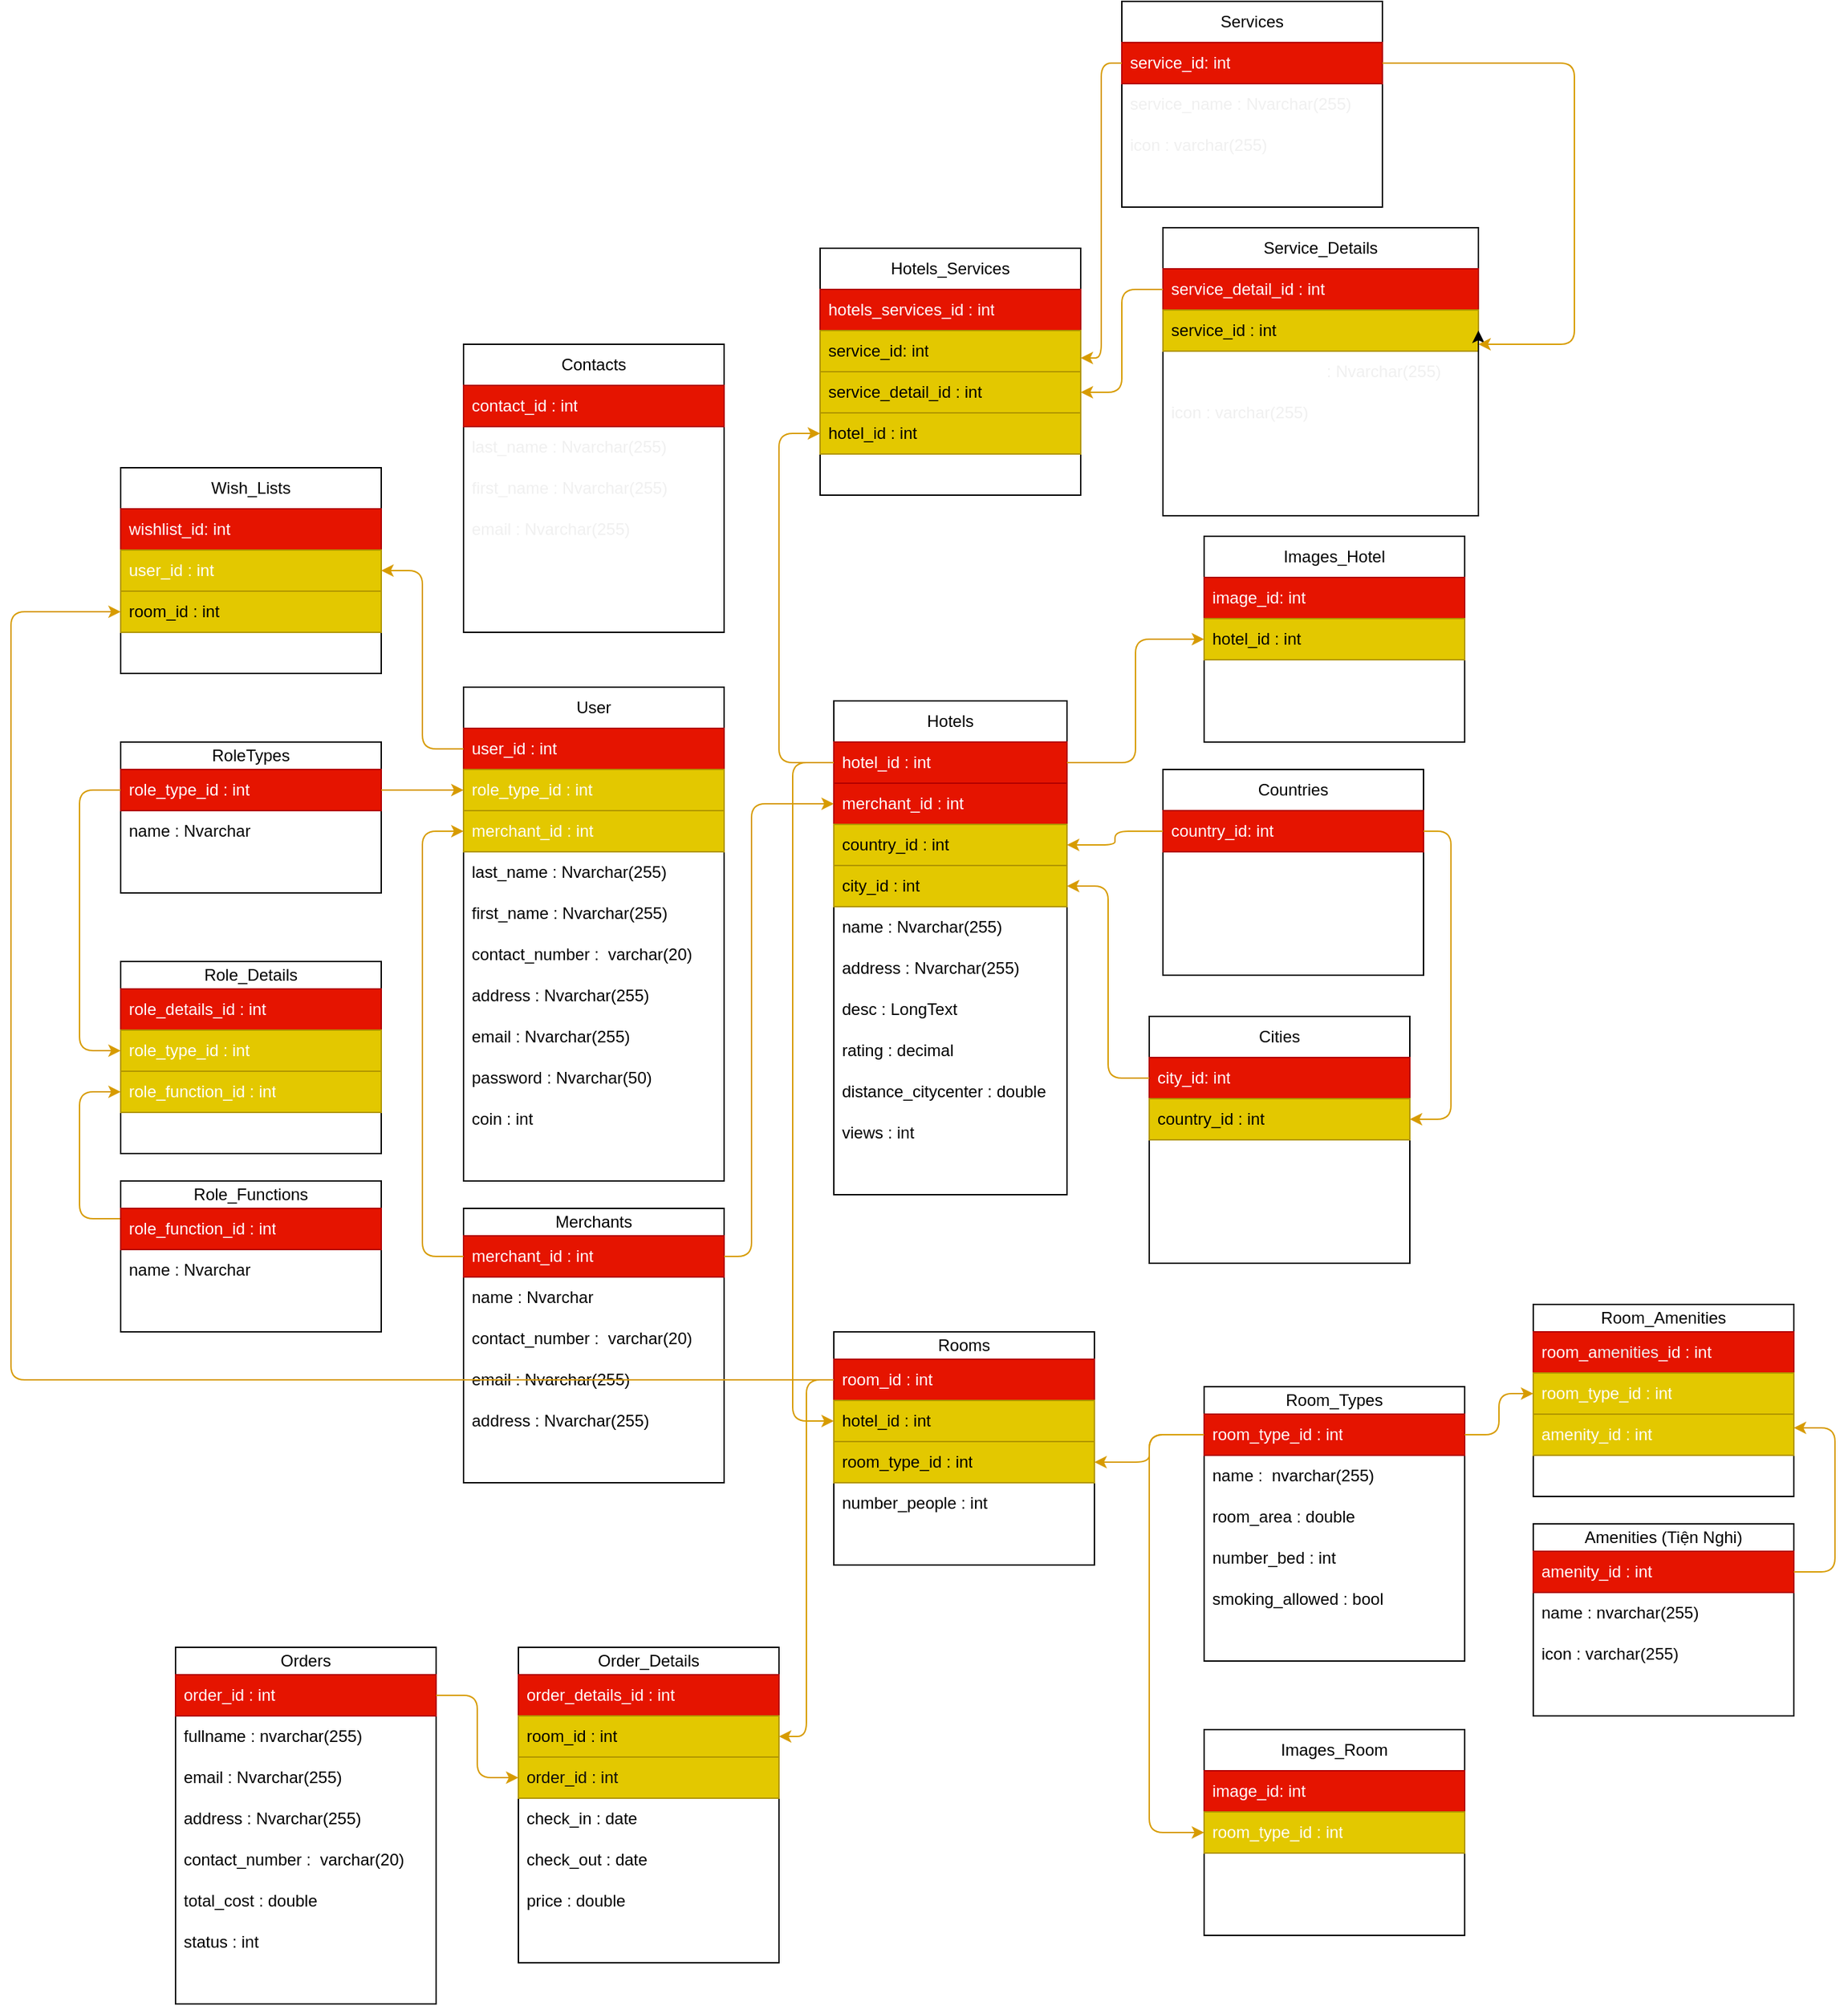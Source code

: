 <mxfile>
    <diagram id="NntWliQuocwH8Xw4L_8K" name="Page-1">
        <mxGraphModel dx="845" dy="875" grid="1" gridSize="10" guides="1" tooltips="1" connect="1" arrows="1" fold="1" page="0" pageScale="1" pageWidth="850" pageHeight="1100" math="0" shadow="0">
            <root>
                <mxCell id="0"/>
                <mxCell id="1" parent="0"/>
                <mxCell id="2" value="User" style="swimlane;fontStyle=0;childLayout=stackLayout;horizontal=1;startSize=30;horizontalStack=0;resizeParent=1;resizeParentMax=0;resizeLast=0;collapsible=1;marginBottom=0;whiteSpace=wrap;html=1;" parent="1" vertex="1">
                    <mxGeometry x="340" y="110" width="190" height="360" as="geometry"/>
                </mxCell>
                <mxCell id="3" value="user_id : int" style="text;strokeColor=#B20000;fillColor=#e51400;align=left;verticalAlign=middle;spacingLeft=4;spacingRight=4;overflow=hidden;points=[[0,0.5],[1,0.5]];portConstraint=eastwest;rotatable=0;whiteSpace=wrap;html=1;fontColor=#ffffff;" parent="2" vertex="1">
                    <mxGeometry y="30" width="190" height="30" as="geometry"/>
                </mxCell>
                <mxCell id="136" value="&lt;span style=&quot;color: rgb(255, 255, 255);&quot;&gt;role_type_id : int&lt;/span&gt;" style="text;strokeColor=#B09500;fillColor=#e3c800;align=left;verticalAlign=middle;spacingLeft=4;spacingRight=4;overflow=hidden;points=[[0,0.5],[1,0.5]];portConstraint=eastwest;rotatable=0;whiteSpace=wrap;html=1;fontColor=#000000;" parent="2" vertex="1">
                    <mxGeometry y="60" width="190" height="30" as="geometry"/>
                </mxCell>
                <mxCell id="230" value="&lt;span style=&quot;color: rgb(255, 255, 255);&quot;&gt;merchant_id : int&lt;/span&gt;" style="text;strokeColor=#B09500;fillColor=#e3c800;align=left;verticalAlign=middle;spacingLeft=4;spacingRight=4;overflow=hidden;points=[[0,0.5],[1,0.5]];portConstraint=eastwest;rotatable=0;whiteSpace=wrap;html=1;fontColor=#000000;" parent="2" vertex="1">
                    <mxGeometry y="90" width="190" height="30" as="geometry"/>
                </mxCell>
                <mxCell id="4" value="last_name : Nvarchar(255)" style="text;strokeColor=none;fillColor=none;align=left;verticalAlign=middle;spacingLeft=4;spacingRight=4;overflow=hidden;points=[[0,0.5],[1,0.5]];portConstraint=eastwest;rotatable=0;whiteSpace=wrap;html=1;" parent="2" vertex="1">
                    <mxGeometry y="120" width="190" height="30" as="geometry"/>
                </mxCell>
                <mxCell id="5" value="first_name : Nvarchar(255)" style="text;strokeColor=none;fillColor=none;align=left;verticalAlign=middle;spacingLeft=4;spacingRight=4;overflow=hidden;points=[[0,0.5],[1,0.5]];portConstraint=eastwest;rotatable=0;whiteSpace=wrap;html=1;" parent="2" vertex="1">
                    <mxGeometry y="150" width="190" height="30" as="geometry"/>
                </mxCell>
                <mxCell id="11" value="contact_number :&amp;nbsp; varchar(20)" style="text;strokeColor=none;fillColor=none;align=left;verticalAlign=middle;spacingLeft=4;spacingRight=4;overflow=hidden;points=[[0,0.5],[1,0.5]];portConstraint=eastwest;rotatable=0;whiteSpace=wrap;html=1;" parent="2" vertex="1">
                    <mxGeometry y="180" width="190" height="30" as="geometry"/>
                </mxCell>
                <mxCell id="12" value="address : Nvarchar(255)" style="text;strokeColor=none;fillColor=none;align=left;verticalAlign=middle;spacingLeft=4;spacingRight=4;overflow=hidden;points=[[0,0.5],[1,0.5]];portConstraint=eastwest;rotatable=0;whiteSpace=wrap;html=1;" parent="2" vertex="1">
                    <mxGeometry y="210" width="190" height="30" as="geometry"/>
                </mxCell>
                <mxCell id="7" value="email : Nvarchar(255)" style="text;strokeColor=none;fillColor=none;align=left;verticalAlign=middle;spacingLeft=4;spacingRight=4;overflow=hidden;points=[[0,0.5],[1,0.5]];portConstraint=eastwest;rotatable=0;whiteSpace=wrap;html=1;" parent="2" vertex="1">
                    <mxGeometry y="240" width="190" height="30" as="geometry"/>
                </mxCell>
                <mxCell id="8" value="password : Nvarchar(50)" style="text;strokeColor=none;fillColor=none;align=left;verticalAlign=middle;spacingLeft=4;spacingRight=4;overflow=hidden;points=[[0,0.5],[1,0.5]];portConstraint=eastwest;rotatable=0;whiteSpace=wrap;html=1;" parent="2" vertex="1">
                    <mxGeometry y="270" width="190" height="30" as="geometry"/>
                </mxCell>
                <mxCell id="10" value="coin : int&amp;nbsp;" style="text;strokeColor=none;fillColor=none;align=left;verticalAlign=middle;spacingLeft=4;spacingRight=4;overflow=hidden;points=[[0,0.5],[1,0.5]];portConstraint=eastwest;rotatable=0;whiteSpace=wrap;html=1;" parent="2" vertex="1">
                    <mxGeometry y="300" width="190" height="30" as="geometry"/>
                </mxCell>
                <mxCell id="25" value="&lt;span style=&quot;color: rgb(255, 255, 255);&quot;&gt;created : timestamp&lt;/span&gt;" style="text;strokeColor=none;fillColor=none;align=left;verticalAlign=middle;spacingLeft=4;spacingRight=4;overflow=hidden;points=[[0,0.5],[1,0.5]];portConstraint=eastwest;rotatable=0;whiteSpace=wrap;html=1;" parent="2" vertex="1">
                    <mxGeometry y="330" width="190" height="30" as="geometry"/>
                </mxCell>
                <mxCell id="13" value="Hotels" style="swimlane;fontStyle=0;childLayout=stackLayout;horizontal=1;startSize=30;horizontalStack=0;resizeParent=1;resizeParentMax=0;resizeLast=0;collapsible=1;marginBottom=0;whiteSpace=wrap;html=1;" parent="1" vertex="1">
                    <mxGeometry x="610" y="120" width="170" height="360" as="geometry"/>
                </mxCell>
                <mxCell id="14" value="hotel_id : int" style="text;strokeColor=#B20000;fillColor=#e51400;align=left;verticalAlign=middle;spacingLeft=4;spacingRight=4;overflow=hidden;points=[[0,0.5],[1,0.5]];portConstraint=eastwest;rotatable=0;whiteSpace=wrap;html=1;fontColor=#ffffff;" parent="13" vertex="1">
                    <mxGeometry y="30" width="170" height="30" as="geometry"/>
                </mxCell>
                <mxCell id="228" value="merchant_id : int" style="text;strokeColor=#B20000;fillColor=#e51400;align=left;verticalAlign=middle;spacingLeft=4;spacingRight=4;overflow=hidden;points=[[0,0.5],[1,0.5]];portConstraint=eastwest;rotatable=0;whiteSpace=wrap;html=1;fontColor=#ffffff;" parent="13" vertex="1">
                    <mxGeometry y="60" width="170" height="30" as="geometry"/>
                </mxCell>
                <mxCell id="28" value="country_id : int&amp;nbsp;" style="text;strokeColor=#B09500;fillColor=#e3c800;align=left;verticalAlign=middle;spacingLeft=4;spacingRight=4;overflow=hidden;points=[[0,0.5],[1,0.5]];portConstraint=eastwest;rotatable=0;whiteSpace=wrap;html=1;fontColor=#000000;" parent="13" vertex="1">
                    <mxGeometry y="90" width="170" height="30" as="geometry"/>
                </mxCell>
                <mxCell id="29" value="city_id : int" style="text;strokeColor=#B09500;fillColor=#e3c800;align=left;verticalAlign=middle;spacingLeft=4;spacingRight=4;overflow=hidden;points=[[0,0.5],[1,0.5]];portConstraint=eastwest;rotatable=0;whiteSpace=wrap;html=1;fontColor=#000000;" parent="13" vertex="1">
                    <mxGeometry y="120" width="170" height="30" as="geometry"/>
                </mxCell>
                <mxCell id="15" value="name : Nvarchar(255)" style="text;strokeColor=none;fillColor=none;align=left;verticalAlign=middle;spacingLeft=4;spacingRight=4;overflow=hidden;points=[[0,0.5],[1,0.5]];portConstraint=eastwest;rotatable=0;whiteSpace=wrap;html=1;" parent="13" vertex="1">
                    <mxGeometry y="150" width="170" height="30" as="geometry"/>
                </mxCell>
                <mxCell id="23" value="address : Nvarchar(255)" style="text;strokeColor=none;fillColor=none;align=left;verticalAlign=middle;spacingLeft=4;spacingRight=4;overflow=hidden;points=[[0,0.5],[1,0.5]];portConstraint=eastwest;rotatable=0;whiteSpace=wrap;html=1;" parent="13" vertex="1">
                    <mxGeometry y="180" width="170" height="30" as="geometry"/>
                </mxCell>
                <mxCell id="24" value="desc : LongText" style="text;strokeColor=none;fillColor=none;align=left;verticalAlign=middle;spacingLeft=4;spacingRight=4;overflow=hidden;points=[[0,0.5],[1,0.5]];portConstraint=eastwest;rotatable=0;whiteSpace=wrap;html=1;" parent="13" vertex="1">
                    <mxGeometry y="210" width="170" height="30" as="geometry"/>
                </mxCell>
                <mxCell id="32" value="rating :&amp;nbsp;decimal&amp;nbsp;" style="text;strokeColor=none;fillColor=none;align=left;verticalAlign=middle;spacingLeft=4;spacingRight=4;overflow=hidden;points=[[0,0.5],[1,0.5]];portConstraint=eastwest;rotatable=0;whiteSpace=wrap;html=1;" parent="13" vertex="1">
                    <mxGeometry y="240" width="170" height="30" as="geometry"/>
                </mxCell>
                <mxCell id="175" value="distance_citycenter : double" style="text;strokeColor=none;fillColor=none;align=left;verticalAlign=middle;spacingLeft=4;spacingRight=4;overflow=hidden;points=[[0,0.5],[1,0.5]];portConstraint=eastwest;rotatable=0;whiteSpace=wrap;html=1;" parent="13" vertex="1">
                    <mxGeometry y="270" width="170" height="30" as="geometry"/>
                </mxCell>
                <mxCell id="93" value="views : int" style="text;strokeColor=none;fillColor=none;align=left;verticalAlign=middle;spacingLeft=4;spacingRight=4;overflow=hidden;points=[[0,0.5],[1,0.5]];portConstraint=eastwest;rotatable=0;whiteSpace=wrap;html=1;" parent="13" vertex="1">
                    <mxGeometry y="300" width="170" height="30" as="geometry"/>
                </mxCell>
                <mxCell id="31" value="&lt;span style=&quot;color: rgb(255, 255, 255);&quot;&gt;created : timestamp&lt;/span&gt;" style="text;strokeColor=none;fillColor=none;align=left;verticalAlign=middle;spacingLeft=4;spacingRight=4;overflow=hidden;points=[[0,0.5],[1,0.5]];portConstraint=eastwest;rotatable=0;whiteSpace=wrap;html=1;" parent="13" vertex="1">
                    <mxGeometry y="330" width="170" height="30" as="geometry"/>
                </mxCell>
                <mxCell id="33" value="Wish_Lists" style="swimlane;fontStyle=0;childLayout=stackLayout;horizontal=1;startSize=30;horizontalStack=0;resizeParent=1;resizeParentMax=0;resizeLast=0;collapsible=1;marginBottom=0;whiteSpace=wrap;html=1;" parent="1" vertex="1">
                    <mxGeometry x="90" y="-50" width="190" height="150" as="geometry"/>
                </mxCell>
                <mxCell id="34" value="wishlist_id: int" style="text;strokeColor=#B20000;fillColor=#e51400;align=left;verticalAlign=middle;spacingLeft=4;spacingRight=4;overflow=hidden;points=[[0,0.5],[1,0.5]];portConstraint=eastwest;rotatable=0;whiteSpace=wrap;html=1;fontColor=#ffffff;" parent="33" vertex="1">
                    <mxGeometry y="30" width="190" height="30" as="geometry"/>
                </mxCell>
                <mxCell id="44" value="&lt;span style=&quot;color: rgb(255, 255, 255);&quot;&gt;user_id : int&lt;/span&gt;" style="text;strokeColor=#B09500;fillColor=#e3c800;align=left;verticalAlign=middle;spacingLeft=4;spacingRight=4;overflow=hidden;points=[[0,0.5],[1,0.5]];portConstraint=eastwest;rotatable=0;whiteSpace=wrap;html=1;fontColor=#000000;" parent="33" vertex="1">
                    <mxGeometry y="60" width="190" height="30" as="geometry"/>
                </mxCell>
                <mxCell id="45" value="room_id : int" style="text;strokeColor=#B09500;fillColor=#e3c800;align=left;verticalAlign=middle;spacingLeft=4;spacingRight=4;overflow=hidden;points=[[0,0.5],[1,0.5]];portConstraint=eastwest;rotatable=0;whiteSpace=wrap;html=1;fontColor=#000000;" parent="33" vertex="1">
                    <mxGeometry y="90" width="190" height="30" as="geometry"/>
                </mxCell>
                <mxCell id="92" value="created : timestamp" style="text;strokeColor=none;fillColor=none;align=left;verticalAlign=middle;spacingLeft=4;spacingRight=4;overflow=hidden;points=[[0,0.5],[1,0.5]];portConstraint=eastwest;rotatable=0;whiteSpace=wrap;html=1;fontColor=#ffffff;" parent="33" vertex="1">
                    <mxGeometry y="120" width="190" height="30" as="geometry"/>
                </mxCell>
                <mxCell id="61" value="Countries" style="swimlane;fontStyle=0;childLayout=stackLayout;horizontal=1;startSize=30;horizontalStack=0;resizeParent=1;resizeParentMax=0;resizeLast=0;collapsible=1;marginBottom=0;whiteSpace=wrap;html=1;" parent="1" vertex="1">
                    <mxGeometry x="850" y="170" width="190" height="150" as="geometry"/>
                </mxCell>
                <mxCell id="62" value="country_id: int" style="text;strokeColor=#B20000;fillColor=#e51400;align=left;verticalAlign=middle;spacingLeft=4;spacingRight=4;overflow=hidden;points=[[0,0.5],[1,0.5]];portConstraint=eastwest;rotatable=0;whiteSpace=wrap;html=1;fontColor=#ffffff;" parent="61" vertex="1">
                    <mxGeometry y="30" width="190" height="30" as="geometry"/>
                </mxCell>
                <mxCell id="63" value="name : nvarchar(255)" style="text;strokeColor=none;fillColor=none;align=left;verticalAlign=middle;spacingLeft=4;spacingRight=4;overflow=hidden;points=[[0,0.5],[1,0.5]];portConstraint=eastwest;rotatable=0;whiteSpace=wrap;html=1;fontColor=#ffffff;" parent="61" vertex="1">
                    <mxGeometry y="60" width="190" height="30" as="geometry"/>
                </mxCell>
                <mxCell id="76" value="image_name : varchar(255)" style="text;strokeColor=none;fillColor=none;align=left;verticalAlign=middle;spacingLeft=4;spacingRight=4;overflow=hidden;points=[[0,0.5],[1,0.5]];portConstraint=eastwest;rotatable=0;whiteSpace=wrap;html=1;fontColor=#ffffff;" parent="61" vertex="1">
                    <mxGeometry y="90" width="190" height="30" as="geometry"/>
                </mxCell>
                <mxCell id="89" value="created : timestamp" style="text;strokeColor=none;fillColor=none;align=left;verticalAlign=middle;spacingLeft=4;spacingRight=4;overflow=hidden;points=[[0,0.5],[1,0.5]];portConstraint=eastwest;rotatable=0;whiteSpace=wrap;html=1;fontColor=#ffffff;" parent="61" vertex="1">
                    <mxGeometry y="120" width="190" height="30" as="geometry"/>
                </mxCell>
                <mxCell id="65" value="Cities" style="swimlane;fontStyle=0;childLayout=stackLayout;horizontal=1;startSize=30;horizontalStack=0;resizeParent=1;resizeParentMax=0;resizeLast=0;collapsible=1;marginBottom=0;whiteSpace=wrap;html=1;" parent="1" vertex="1">
                    <mxGeometry x="840" y="350" width="190" height="180" as="geometry"/>
                </mxCell>
                <mxCell id="66" value="city_id: int" style="text;strokeColor=#B20000;fillColor=#e51400;align=left;verticalAlign=middle;spacingLeft=4;spacingRight=4;overflow=hidden;points=[[0,0.5],[1,0.5]];portConstraint=eastwest;rotatable=0;whiteSpace=wrap;html=1;fontColor=#ffffff;" parent="65" vertex="1">
                    <mxGeometry y="30" width="190" height="30" as="geometry"/>
                </mxCell>
                <mxCell id="68" value="country_id : int" style="text;strokeColor=#B09500;fillColor=#e3c800;align=left;verticalAlign=middle;spacingLeft=4;spacingRight=4;overflow=hidden;points=[[0,0.5],[1,0.5]];portConstraint=eastwest;rotatable=0;whiteSpace=wrap;html=1;fontColor=#000000;" parent="65" vertex="1">
                    <mxGeometry y="60" width="190" height="30" as="geometry"/>
                </mxCell>
                <mxCell id="67" value="name : nvarchar(255)" style="text;strokeColor=none;fillColor=none;align=left;verticalAlign=middle;spacingLeft=4;spacingRight=4;overflow=hidden;points=[[0,0.5],[1,0.5]];portConstraint=eastwest;rotatable=0;whiteSpace=wrap;html=1;fontColor=#ffffff;" parent="65" vertex="1">
                    <mxGeometry y="90" width="190" height="30" as="geometry"/>
                </mxCell>
                <mxCell id="77" value="image_name : varchar(255)" style="text;strokeColor=none;fillColor=none;align=left;verticalAlign=middle;spacingLeft=4;spacingRight=4;overflow=hidden;points=[[0,0.5],[1,0.5]];portConstraint=eastwest;rotatable=0;whiteSpace=wrap;html=1;fontColor=#ffffff;" parent="65" vertex="1">
                    <mxGeometry y="120" width="190" height="30" as="geometry"/>
                </mxCell>
                <mxCell id="90" value="created : timestamp" style="text;strokeColor=none;fillColor=none;align=left;verticalAlign=middle;spacingLeft=4;spacingRight=4;overflow=hidden;points=[[0,0.5],[1,0.5]];portConstraint=eastwest;rotatable=0;whiteSpace=wrap;html=1;fontColor=#ffffff;" parent="65" vertex="1">
                    <mxGeometry y="150" width="190" height="30" as="geometry"/>
                </mxCell>
                <mxCell id="73" value="Images_Hotel" style="swimlane;fontStyle=0;childLayout=stackLayout;horizontal=1;startSize=30;horizontalStack=0;resizeParent=1;resizeParentMax=0;resizeLast=0;collapsible=1;marginBottom=0;whiteSpace=wrap;html=1;" parent="1" vertex="1">
                    <mxGeometry x="880" width="190" height="150" as="geometry"/>
                </mxCell>
                <mxCell id="74" value="image_id: int" style="text;strokeColor=#B20000;fillColor=#e51400;align=left;verticalAlign=middle;spacingLeft=4;spacingRight=4;overflow=hidden;points=[[0,0.5],[1,0.5]];portConstraint=eastwest;rotatable=0;whiteSpace=wrap;html=1;fontColor=#ffffff;" parent="73" vertex="1">
                    <mxGeometry y="30" width="190" height="30" as="geometry"/>
                </mxCell>
                <mxCell id="75" value="hotel_id : int" style="text;strokeColor=#B09500;fillColor=#e3c800;align=left;verticalAlign=middle;spacingLeft=4;spacingRight=4;overflow=hidden;points=[[0,0.5],[1,0.5]];portConstraint=eastwest;rotatable=0;whiteSpace=wrap;html=1;fontColor=#000000;" parent="73" vertex="1">
                    <mxGeometry y="60" width="190" height="30" as="geometry"/>
                </mxCell>
                <mxCell id="81" value="image_name : varchar(255)" style="text;strokeColor=none;fillColor=none;align=left;verticalAlign=middle;spacingLeft=4;spacingRight=4;overflow=hidden;points=[[0,0.5],[1,0.5]];portConstraint=eastwest;rotatable=0;whiteSpace=wrap;html=1;fontColor=#ffffff;" parent="73" vertex="1">
                    <mxGeometry y="90" width="190" height="30" as="geometry"/>
                </mxCell>
                <mxCell id="91" value="created : timestamp" style="text;strokeColor=none;fillColor=none;align=left;verticalAlign=middle;spacingLeft=4;spacingRight=4;overflow=hidden;points=[[0,0.5],[1,0.5]];portConstraint=eastwest;rotatable=0;whiteSpace=wrap;html=1;fontColor=#ffffff;" parent="73" vertex="1">
                    <mxGeometry y="120" width="190" height="30" as="geometry"/>
                </mxCell>
                <mxCell id="82" style="edgeStyle=elbowEdgeStyle;html=1;entryX=0;entryY=0.5;entryDx=0;entryDy=0;fillColor=#ffcd28;gradientColor=#ffa500;strokeColor=#d79b00;" parent="1" source="14" target="75" edge="1">
                    <mxGeometry relative="1" as="geometry"/>
                </mxCell>
                <mxCell id="83" style="edgeStyle=elbowEdgeStyle;html=1;exitX=0;exitY=0.5;exitDx=0;exitDy=0;entryX=1;entryY=0.5;entryDx=0;entryDy=0;fillColor=#ffcd28;gradientColor=#ffa500;strokeColor=#d79b00;" parent="1" source="62" target="28" edge="1">
                    <mxGeometry relative="1" as="geometry"/>
                </mxCell>
                <mxCell id="84" style="edgeStyle=elbowEdgeStyle;html=1;exitX=0;exitY=0.5;exitDx=0;exitDy=0;entryX=1;entryY=0.5;entryDx=0;entryDy=0;fillColor=#ffcd28;gradientColor=#ffa500;strokeColor=#d79b00;" parent="1" source="66" target="29" edge="1">
                    <mxGeometry relative="1" as="geometry"/>
                </mxCell>
                <mxCell id="86" style="edgeStyle=elbowEdgeStyle;html=1;exitX=1;exitY=0.5;exitDx=0;exitDy=0;entryX=1;entryY=0.5;entryDx=0;entryDy=0;fillColor=#ffcd28;gradientColor=#ffa500;strokeColor=#d79b00;" parent="1" source="62" target="68" edge="1">
                    <mxGeometry relative="1" as="geometry">
                        <Array as="points">
                            <mxPoint x="1060" y="330"/>
                        </Array>
                    </mxGeometry>
                </mxCell>
                <mxCell id="87" style="edgeStyle=elbowEdgeStyle;html=1;exitX=0;exitY=0.5;exitDx=0;exitDy=0;entryX=1;entryY=0.5;entryDx=0;entryDy=0;fillColor=#ffcd28;gradientColor=#ffa500;strokeColor=#d79b00;" parent="1" source="3" target="44" edge="1">
                    <mxGeometry relative="1" as="geometry">
                        <mxPoint x="300" y="200" as="targetPoint"/>
                    </mxGeometry>
                </mxCell>
                <mxCell id="94" value="Contacts" style="swimlane;fontStyle=0;childLayout=stackLayout;horizontal=1;startSize=30;horizontalStack=0;resizeParent=1;resizeParentMax=0;resizeLast=0;collapsible=1;marginBottom=0;whiteSpace=wrap;html=1;" parent="1" vertex="1">
                    <mxGeometry x="340" y="-140" width="190" height="210" as="geometry"/>
                </mxCell>
                <mxCell id="95" value="contact_id : int" style="text;strokeColor=#B20000;fillColor=#e51400;align=left;verticalAlign=middle;spacingLeft=4;spacingRight=4;overflow=hidden;points=[[0,0.5],[1,0.5]];portConstraint=eastwest;rotatable=0;whiteSpace=wrap;html=1;fontColor=#ffffff;" parent="94" vertex="1">
                    <mxGeometry y="30" width="190" height="30" as="geometry"/>
                </mxCell>
                <mxCell id="97" value="&lt;span style=&quot;color: rgb(240, 240, 240);&quot;&gt;last_name : Nvarchar(255)&lt;/span&gt;" style="text;strokeColor=none;fillColor=none;align=left;verticalAlign=middle;spacingLeft=4;spacingRight=4;overflow=hidden;points=[[0,0.5],[1,0.5]];portConstraint=eastwest;rotatable=0;whiteSpace=wrap;html=1;fontColor=#ffffff;" parent="94" vertex="1">
                    <mxGeometry y="60" width="190" height="30" as="geometry"/>
                </mxCell>
                <mxCell id="99" value="&lt;span style=&quot;color: rgb(240, 240, 240);&quot;&gt;first_name : Nvarchar(255)&lt;/span&gt;" style="text;strokeColor=none;fillColor=none;align=left;verticalAlign=middle;spacingLeft=4;spacingRight=4;overflow=hidden;points=[[0,0.5],[1,0.5]];portConstraint=eastwest;rotatable=0;whiteSpace=wrap;html=1;fontColor=#ffffff;" parent="94" vertex="1">
                    <mxGeometry y="90" width="190" height="30" as="geometry"/>
                </mxCell>
                <mxCell id="100" value="&lt;span style=&quot;color: rgb(240, 240, 240);&quot;&gt;email : Nvarchar(255)&lt;/span&gt;" style="text;strokeColor=none;fillColor=none;align=left;verticalAlign=middle;spacingLeft=4;spacingRight=4;overflow=hidden;points=[[0,0.5],[1,0.5]];portConstraint=eastwest;rotatable=0;whiteSpace=wrap;html=1;fontColor=#ffffff;" parent="94" vertex="1">
                    <mxGeometry y="120" width="190" height="30" as="geometry"/>
                </mxCell>
                <mxCell id="101" value="message : longtext" style="text;strokeColor=none;fillColor=none;align=left;verticalAlign=middle;spacingLeft=4;spacingRight=4;overflow=hidden;points=[[0,0.5],[1,0.5]];portConstraint=eastwest;rotatable=0;whiteSpace=wrap;html=1;fontColor=#ffffff;" parent="94" vertex="1">
                    <mxGeometry y="150" width="190" height="30" as="geometry"/>
                </mxCell>
                <mxCell id="98" value="created : timestamp" style="text;strokeColor=none;fillColor=none;align=left;verticalAlign=middle;spacingLeft=4;spacingRight=4;overflow=hidden;points=[[0,0.5],[1,0.5]];portConstraint=eastwest;rotatable=0;whiteSpace=wrap;html=1;fontColor=#ffffff;" parent="94" vertex="1">
                    <mxGeometry y="180" width="190" height="30" as="geometry"/>
                </mxCell>
                <mxCell id="102" value="Services" style="swimlane;fontStyle=0;childLayout=stackLayout;horizontal=1;startSize=30;horizontalStack=0;resizeParent=1;resizeParentMax=0;resizeLast=0;collapsible=1;marginBottom=0;whiteSpace=wrap;html=1;" parent="1" vertex="1">
                    <mxGeometry x="820" y="-390" width="190" height="150" as="geometry"/>
                </mxCell>
                <mxCell id="103" value="&lt;span style=&quot;color: rgba(0, 0, 0, 0); font-family: monospace; font-size: 0px;&quot;&gt;s%3CmxGraphModel%3E%3Croot%3E%3CmxCell%20id%3D%220%22%2F%3E%3CmxCell%20id%3D%221%22%20parent%3D%220%22%2F%3E%3CmxCell%20id%3D%222%22%20value%3D%22Services%22%20style%3D%22swimlane%3BfontStyle%3D0%3BchildLayout%3DstackLayout%3Bhorizontal%3D1%3BstartSize%3D30%3BhorizontalStack%3D0%3BresizeParent%3D1%3BresizeParentMax%3D0%3BresizeLast%3D0%3Bcollapsible%3D1%3BmarginBottom%3D0%3BwhiteSpace%3Dwrap%3Bhtml%3D1%3B%22%20vertex%3D%221%22%20parent%3D%221%22%3E%3CmxGeometry%20x%3D%22590%22%20y%3D%22-260%22%20width%3D%22190%22%20height%3D%22210%22%20as%3D%22geometry%22%2F%3E%3C%2FmxCell%3E%3CmxCell%20id%3D%223%22%20value%3D%22contact_id%20%3A%20int%22%20style%3D%22text%3BstrokeColor%3D%23B20000%3BfillColor%3D%23e51400%3Balign%3Dleft%3BverticalAlign%3Dmiddle%3BspacingLeft%3D4%3BspacingRight%3D4%3Boverflow%3Dhidden%3Bpoints%3D%5B%5B0%2C0.5%5D%2C%5B1%2C0.5%5D%5D%3BportConstraint%3Deastwest%3Brotatable%3D0%3BwhiteSpace%3Dwrap%3Bhtml%3D1%3BfontColor%3D%23ffffff%3B%22%20vertex%3D%221%22%20parent%3D%222%22%3E%3CmxGeometry%20y%3D%2230%22%20width%3D%22190%22%20height%3D%2230%22%20as%3D%22geometry%22%2F%3E%3C%2FmxCell%3E%3CmxCell%20id%3D%224%22%20value%3D%22%26lt%3Bspan%20style%3D%26quot%3Bcolor%3A%20rgb(240%2C%20240%2C%20240)%3B%26quot%3B%26gt%3Blast_name%20%3A%20Nvarchar(255)%26lt%3B%2Fspan%26gt%3B%22%20style%3D%22text%3BstrokeColor%3Dnone%3BfillColor%3Dnone%3Balign%3Dleft%3BverticalAlign%3Dmiddle%3BspacingLeft%3D4%3BspacingRight%3D4%3Boverflow%3Dhidden%3Bpoints%3D%5B%5B0%2C0.5%5D%2C%5B1%2C0.5%5D%5D%3BportConstraint%3Deastwest%3Brotatable%3D0%3BwhiteSpace%3Dwrap%3Bhtml%3D1%3BfontColor%3D%23ffffff%3B%22%20vertex%3D%221%22%20parent%3D%222%22%3E%3CmxGeometry%20y%3D%2260%22%20width%3D%22190%22%20height%3D%2230%22%20as%3D%22geometry%22%2F%3E%3C%2FmxCell%3E%3CmxCell%20id%3D%225%22%20value%3D%22%26lt%3Bspan%20style%3D%26quot%3Bcolor%3A%20rgb(240%2C%20240%2C%20240)%3B%26quot%3B%26gt%3Bfirst_name%20%3A%20Nvarchar(255)%26lt%3B%2Fspan%26gt%3B%22%20style%3D%22text%3BstrokeColor%3Dnone%3BfillColor%3Dnone%3Balign%3Dleft%3BverticalAlign%3Dmiddle%3BspacingLeft%3D4%3BspacingRight%3D4%3Boverflow%3Dhidden%3Bpoints%3D%5B%5B0%2C0.5%5D%2C%5B1%2C0.5%5D%5D%3BportConstraint%3Deastwest%3Brotatable%3D0%3BwhiteSpace%3Dwrap%3Bhtml%3D1%3BfontColor%3D%23ffffff%3B%22%20vertex%3D%221%22%20parent%3D%222%22%3E%3CmxGeometry%20y%3D%2290%22%20width%3D%22190%22%20height%3D%2230%22%20as%3D%22geometry%22%2F%3E%3C%2FmxCell%3E%3CmxCell%20id%3D%226%22%20value%3D%22%26lt%3Bspan%20style%3D%26quot%3Bcolor%3A%20rgb(240%2C%20240%2C%20240)%3B%26quot%3B%26gt%3Bemail%20%3A%20Nvarchar(255)%26lt%3B%2Fspan%26gt%3B%22%20style%3D%22text%3BstrokeColor%3Dnone%3BfillColor%3Dnone%3Balign%3Dleft%3BverticalAlign%3Dmiddle%3BspacingLeft%3D4%3BspacingRight%3D4%3Boverflow%3Dhidden%3Bpoints%3D%5B%5B0%2C0.5%5D%2C%5B1%2C0.5%5D%5D%3BportConstraint%3Deastwest%3Brotatable%3D0%3BwhiteSpace%3Dwrap%3Bhtml%3D1%3BfontColor%3D%23ffffff%3B%22%20vertex%3D%221%22%20parent%3D%222%22%3E%3CmxGeometry%20y%3D%22120%22%20width%3D%22190%22%20height%3D%2230%22%20as%3D%22geometry%22%2F%3E%3C%2FmxCell%3E%3CmxCell%20id%3D%227%22%20value%3D%22message%20%3A%20longtext%22%20style%3D%22text%3BstrokeColor%3Dnone%3BfillColor%3Dnone%3Balign%3Dleft%3BverticalAlign%3Dmiddle%3BspacingLeft%3D4%3BspacingRight%3D4%3Boverflow%3Dhidden%3Bpoints%3D%5B%5B0%2C0.5%5D%2C%5B1%2C0.5%5D%5D%3BportConstraint%3Deastwest%3Brotatable%3D0%3BwhiteSpace%3Dwrap%3Bhtml%3D1%3BfontColor%3D%23ffffff%3B%22%20vertex%3D%221%22%20parent%3D%222%22%3E%3CmxGeometry%20y%3D%22150%22%20width%3D%22190%22%20height%3D%2230%22%20as%3D%22geometry%22%2F%3E%3C%2FmxCell%3E%3CmxCell%20id%3D%228%22%20value%3D%22created%20%3A%20timestamp%22%20style%3D%22text%3BstrokeColor%3Dnone%3BfillColor%3Dnone%3Balign%3Dleft%3BverticalAlign%3Dmiddle%3BspacingLeft%3D4%3BspacingRight%3D4%3Boverflow%3Dhidden%3Bpoints%3D%5B%5B0%2C0.5%5D%2C%5B1%2C0.5%5D%5D%3BportConstraint%3Deastwest%3Brotatable%3D0%3BwhiteSpace%3Dwrap%3Bhtml%3D1%3BfontColor%3D%23ffffff%3B%22%20vertex%3D%221%22%20parent%3D%222%22%3E%3CmxGeometry%20y%3D%22180%22%20width%3D%22190%22%20height%3D%2230%22%20as%3D%22geometry%22%2F%3E%3C%2FmxCell%3E%3C%2Froot%3E%3C%2FmxGraphModel%3ES&lt;/span&gt;service_id: int" style="text;strokeColor=#B20000;fillColor=#e51400;align=left;verticalAlign=middle;spacingLeft=4;spacingRight=4;overflow=hidden;points=[[0,0.5],[1,0.5]];portConstraint=eastwest;rotatable=0;whiteSpace=wrap;html=1;fontColor=#ffffff;" parent="102" vertex="1">
                    <mxGeometry y="30" width="190" height="30" as="geometry"/>
                </mxCell>
                <mxCell id="104" value="&lt;span style=&quot;color: rgb(240, 240, 240);&quot;&gt;service_name : Nvarchar(255)&lt;/span&gt;" style="text;strokeColor=none;fillColor=none;align=left;verticalAlign=middle;spacingLeft=4;spacingRight=4;overflow=hidden;points=[[0,0.5],[1,0.5]];portConstraint=eastwest;rotatable=0;whiteSpace=wrap;html=1;fontColor=#ffffff;" parent="102" vertex="1">
                    <mxGeometry y="60" width="190" height="30" as="geometry"/>
                </mxCell>
                <mxCell id="215" value="&lt;span style=&quot;color: rgb(240, 240, 240);&quot;&gt;icon : varchar(255)&lt;/span&gt;" style="text;strokeColor=none;fillColor=none;align=left;verticalAlign=middle;spacingLeft=4;spacingRight=4;overflow=hidden;points=[[0,0.5],[1,0.5]];portConstraint=eastwest;rotatable=0;whiteSpace=wrap;html=1;fontColor=#ffffff;" parent="102" vertex="1">
                    <mxGeometry y="90" width="190" height="30" as="geometry"/>
                </mxCell>
                <mxCell id="118" value="created : timestamp" style="text;strokeColor=none;fillColor=none;align=left;verticalAlign=middle;spacingLeft=4;spacingRight=4;overflow=hidden;points=[[0,0.5],[1,0.5]];portConstraint=eastwest;rotatable=0;whiteSpace=wrap;html=1;fontColor=#ffffff;" parent="102" vertex="1">
                    <mxGeometry y="120" width="190" height="30" as="geometry"/>
                </mxCell>
                <mxCell id="109" value="Service_Details" style="swimlane;fontStyle=0;childLayout=stackLayout;horizontal=1;startSize=30;horizontalStack=0;resizeParent=1;resizeParentMax=0;resizeLast=0;collapsible=1;marginBottom=0;whiteSpace=wrap;html=1;" parent="1" vertex="1">
                    <mxGeometry x="850" y="-225" width="230" height="210" as="geometry"/>
                </mxCell>
                <mxCell id="110" value="service_detail_id : int" style="text;strokeColor=#B20000;fillColor=#e51400;align=left;verticalAlign=middle;spacingLeft=4;spacingRight=4;overflow=hidden;points=[[0,0.5],[1,0.5]];portConstraint=eastwest;rotatable=0;whiteSpace=wrap;html=1;fontColor=#ffffff;" parent="109" vertex="1">
                    <mxGeometry y="30" width="230" height="30" as="geometry"/>
                </mxCell>
                <mxCell id="116" value="service_id : int" style="text;strokeColor=#B09500;fillColor=#e3c800;align=left;verticalAlign=middle;spacingLeft=4;spacingRight=4;overflow=hidden;points=[[0,0.5],[1,0.5]];portConstraint=eastwest;rotatable=0;whiteSpace=wrap;html=1;fontColor=#000000;" parent="109" vertex="1">
                    <mxGeometry y="60" width="230" height="30" as="geometry"/>
                </mxCell>
                <mxCell id="111" value="service_detail_name&lt;span style=&quot;color: rgb(240, 240, 240);&quot;&gt;&amp;nbsp;: Nvarchar(255)&lt;/span&gt;" style="text;strokeColor=none;fillColor=none;align=left;verticalAlign=middle;spacingLeft=4;spacingRight=4;overflow=hidden;points=[[0,0.5],[1,0.5]];portConstraint=eastwest;rotatable=0;whiteSpace=wrap;html=1;fontColor=#ffffff;" parent="109" vertex="1">
                    <mxGeometry y="90" width="230" height="30" as="geometry"/>
                </mxCell>
                <mxCell id="216" value="&lt;span style=&quot;color: rgb(240, 240, 240);&quot;&gt;icon : varchar(255)&lt;/span&gt;" style="text;strokeColor=none;fillColor=none;align=left;verticalAlign=middle;spacingLeft=4;spacingRight=4;overflow=hidden;points=[[0,0.5],[1,0.5]];portConstraint=eastwest;rotatable=0;whiteSpace=wrap;html=1;fontColor=#ffffff;" parent="109" vertex="1">
                    <mxGeometry y="120" width="230" height="30" as="geometry"/>
                </mxCell>
                <mxCell id="133" value="price : double" style="text;strokeColor=none;fillColor=none;align=left;verticalAlign=middle;spacingLeft=4;spacingRight=4;overflow=hidden;points=[[0,0.5],[1,0.5]];portConstraint=eastwest;rotatable=0;whiteSpace=wrap;html=1;fontColor=#ffffff;" parent="109" vertex="1">
                    <mxGeometry y="150" width="230" height="30" as="geometry"/>
                </mxCell>
                <mxCell id="119" value="created : timestamp" style="text;strokeColor=none;fillColor=none;align=left;verticalAlign=middle;spacingLeft=4;spacingRight=4;overflow=hidden;points=[[0,0.5],[1,0.5]];portConstraint=eastwest;rotatable=0;whiteSpace=wrap;html=1;fontColor=#ffffff;" parent="109" vertex="1">
                    <mxGeometry y="180" width="230" height="30" as="geometry"/>
                </mxCell>
                <mxCell id="134" style="edgeStyle=none;html=1;exitX=1;exitY=0.5;exitDx=0;exitDy=0;entryX=1;entryY=0.5;entryDx=0;entryDy=0;" parent="109" source="109" target="116" edge="1">
                    <mxGeometry relative="1" as="geometry"/>
                </mxCell>
                <mxCell id="120" value="Hotels_Services" style="swimlane;fontStyle=0;childLayout=stackLayout;horizontal=1;startSize=30;horizontalStack=0;resizeParent=1;resizeParentMax=0;resizeLast=0;collapsible=1;marginBottom=0;whiteSpace=wrap;html=1;" parent="1" vertex="1">
                    <mxGeometry x="600" y="-210" width="190" height="180" as="geometry"/>
                </mxCell>
                <mxCell id="125" value="hotels_services_id : int" style="text;strokeColor=#B20000;fillColor=#e51400;align=left;verticalAlign=middle;spacingLeft=4;spacingRight=4;overflow=hidden;points=[[0,0.5],[1,0.5]];portConstraint=eastwest;rotatable=0;whiteSpace=wrap;html=1;fontColor=#ffffff;" parent="120" vertex="1">
                    <mxGeometry y="30" width="190" height="30" as="geometry"/>
                </mxCell>
                <mxCell id="126" value="&lt;span style=&quot;color: rgba(0, 0, 0, 0); font-family: monospace; font-size: 0px;&quot;&gt;s%3CmxGraphModel%3E%3Croot%3E%3CmxCell%20id%3D%220%22%2F%3E%3CmxCell%20id%3D%221%22%20parent%3D%220%22%2F%3E%3CmxCell%20id%3D%222%22%20value%3D%22Services%22%20style%3D%22swimlane%3BfontStyle%3D0%3BchildLayout%3DstackLayout%3Bhorizontal%3D1%3BstartSize%3D30%3BhorizontalStack%3D0%3BresizeParent%3D1%3BresizeParentMax%3D0%3BresizeLast%3D0%3Bcollapsible%3D1%3BmarginBottom%3D0%3BwhiteSpace%3Dwrap%3Bhtml%3D1%3B%22%20vertex%3D%221%22%20parent%3D%221%22%3E%3CmxGeometry%20x%3D%22590%22%20y%3D%22-260%22%20width%3D%22190%22%20height%3D%22210%22%20as%3D%22geometry%22%2F%3E%3C%2FmxCell%3E%3CmxCell%20id%3D%223%22%20value%3D%22contact_id%20%3A%20int%22%20style%3D%22text%3BstrokeColor%3D%23B20000%3BfillColor%3D%23e51400%3Balign%3Dleft%3BverticalAlign%3Dmiddle%3BspacingLeft%3D4%3BspacingRight%3D4%3Boverflow%3Dhidden%3Bpoints%3D%5B%5B0%2C0.5%5D%2C%5B1%2C0.5%5D%5D%3BportConstraint%3Deastwest%3Brotatable%3D0%3BwhiteSpace%3Dwrap%3Bhtml%3D1%3BfontColor%3D%23ffffff%3B%22%20vertex%3D%221%22%20parent%3D%222%22%3E%3CmxGeometry%20y%3D%2230%22%20width%3D%22190%22%20height%3D%2230%22%20as%3D%22geometry%22%2F%3E%3C%2FmxCell%3E%3CmxCell%20id%3D%224%22%20value%3D%22%26lt%3Bspan%20style%3D%26quot%3Bcolor%3A%20rgb(240%2C%20240%2C%20240)%3B%26quot%3B%26gt%3Blast_name%20%3A%20Nvarchar(255)%26lt%3B%2Fspan%26gt%3B%22%20style%3D%22text%3BstrokeColor%3Dnone%3BfillColor%3Dnone%3Balign%3Dleft%3BverticalAlign%3Dmiddle%3BspacingLeft%3D4%3BspacingRight%3D4%3Boverflow%3Dhidden%3Bpoints%3D%5B%5B0%2C0.5%5D%2C%5B1%2C0.5%5D%5D%3BportConstraint%3Deastwest%3Brotatable%3D0%3BwhiteSpace%3Dwrap%3Bhtml%3D1%3BfontColor%3D%23ffffff%3B%22%20vertex%3D%221%22%20parent%3D%222%22%3E%3CmxGeometry%20y%3D%2260%22%20width%3D%22190%22%20height%3D%2230%22%20as%3D%22geometry%22%2F%3E%3C%2FmxCell%3E%3CmxCell%20id%3D%225%22%20value%3D%22%26lt%3Bspan%20style%3D%26quot%3Bcolor%3A%20rgb(240%2C%20240%2C%20240)%3B%26quot%3B%26gt%3Bfirst_name%20%3A%20Nvarchar(255)%26lt%3B%2Fspan%26gt%3B%22%20style%3D%22text%3BstrokeColor%3Dnone%3BfillColor%3Dnone%3Balign%3Dleft%3BverticalAlign%3Dmiddle%3BspacingLeft%3D4%3BspacingRight%3D4%3Boverflow%3Dhidden%3Bpoints%3D%5B%5B0%2C0.5%5D%2C%5B1%2C0.5%5D%5D%3BportConstraint%3Deastwest%3Brotatable%3D0%3BwhiteSpace%3Dwrap%3Bhtml%3D1%3BfontColor%3D%23ffffff%3B%22%20vertex%3D%221%22%20parent%3D%222%22%3E%3CmxGeometry%20y%3D%2290%22%20width%3D%22190%22%20height%3D%2230%22%20as%3D%22geometry%22%2F%3E%3C%2FmxCell%3E%3CmxCell%20id%3D%226%22%20value%3D%22%26lt%3Bspan%20style%3D%26quot%3Bcolor%3A%20rgb(240%2C%20240%2C%20240)%3B%26quot%3B%26gt%3Bemail%20%3A%20Nvarchar(255)%26lt%3B%2Fspan%26gt%3B%22%20style%3D%22text%3BstrokeColor%3Dnone%3BfillColor%3Dnone%3Balign%3Dleft%3BverticalAlign%3Dmiddle%3BspacingLeft%3D4%3BspacingRight%3D4%3Boverflow%3Dhidden%3Bpoints%3D%5B%5B0%2C0.5%5D%2C%5B1%2C0.5%5D%5D%3BportConstraint%3Deastwest%3Brotatable%3D0%3BwhiteSpace%3Dwrap%3Bhtml%3D1%3BfontColor%3D%23ffffff%3B%22%20vertex%3D%221%22%20parent%3D%222%22%3E%3CmxGeometry%20y%3D%22120%22%20width%3D%22190%22%20height%3D%2230%22%20as%3D%22geometry%22%2F%3E%3C%2FmxCell%3E%3CmxCell%20id%3D%227%22%20value%3D%22message%20%3A%20longtext%22%20style%3D%22text%3BstrokeColor%3Dnone%3BfillColor%3Dnone%3Balign%3Dleft%3BverticalAlign%3Dmiddle%3BspacingLeft%3D4%3BspacingRight%3D4%3Boverflow%3Dhidden%3Bpoints%3D%5B%5B0%2C0.5%5D%2C%5B1%2C0.5%5D%5D%3BportConstraint%3Deastwest%3Brotatable%3D0%3BwhiteSpace%3Dwrap%3Bhtml%3D1%3BfontColor%3D%23ffffff%3B%22%20vertex%3D%221%22%20parent%3D%222%22%3E%3CmxGeometry%20y%3D%22150%22%20width%3D%22190%22%20height%3D%2230%22%20as%3D%22geometry%22%2F%3E%3C%2FmxCell%3E%3CmxCell%20id%3D%228%22%20value%3D%22created%20%3A%20timestamp%22%20style%3D%22text%3BstrokeColor%3Dnone%3BfillColor%3Dnone%3Balign%3Dleft%3BverticalAlign%3Dmiddle%3BspacingLeft%3D4%3BspacingRight%3D4%3Boverflow%3Dhidden%3Bpoints%3D%5B%5B0%2C0.5%5D%2C%5B1%2C0.5%5D%5D%3BportConstraint%3Deastwest%3Brotatable%3D0%3BwhiteSpace%3Dwrap%3Bhtml%3D1%3BfontColor%3D%23ffffff%3B%22%20vertex%3D%221%22%20parent%3D%222%22%3E%3CmxGeometry%20y%3D%22180%22%20width%3D%22190%22%20height%3D%2230%22%20as%3D%22geometry%22%2F%3E%3C%2FmxCell%3E%3C%2Froot%3E%3C%2FmxGraphModel%3ES&lt;/span&gt;service_id: int" style="text;strokeColor=#B09500;fillColor=#e3c800;align=left;verticalAlign=middle;spacingLeft=4;spacingRight=4;overflow=hidden;points=[[0,0.5],[1,0.5]];portConstraint=eastwest;rotatable=0;whiteSpace=wrap;html=1;fontColor=#000000;" parent="120" vertex="1">
                    <mxGeometry y="60" width="190" height="30" as="geometry"/>
                </mxCell>
                <mxCell id="127" value="service_detail_id : int" style="text;strokeColor=#B09500;fillColor=#e3c800;align=left;verticalAlign=middle;spacingLeft=4;spacingRight=4;overflow=hidden;points=[[0,0.5],[1,0.5]];portConstraint=eastwest;rotatable=0;whiteSpace=wrap;html=1;fontColor=#000000;" parent="120" vertex="1">
                    <mxGeometry y="90" width="190" height="30" as="geometry"/>
                </mxCell>
                <mxCell id="122" value="hotel_id : int" style="text;strokeColor=#B09500;fillColor=#e3c800;align=left;verticalAlign=middle;spacingLeft=4;spacingRight=4;overflow=hidden;points=[[0,0.5],[1,0.5]];portConstraint=eastwest;rotatable=0;whiteSpace=wrap;html=1;fontColor=#000000;" parent="120" vertex="1">
                    <mxGeometry y="120" width="190" height="30" as="geometry"/>
                </mxCell>
                <mxCell id="123" value="created : timestamp" style="text;strokeColor=none;fillColor=none;align=left;verticalAlign=middle;spacingLeft=4;spacingRight=4;overflow=hidden;points=[[0,0.5],[1,0.5]];portConstraint=eastwest;rotatable=0;whiteSpace=wrap;html=1;fontColor=#ffffff;" parent="120" vertex="1">
                    <mxGeometry y="150" width="190" height="30" as="geometry"/>
                </mxCell>
                <mxCell id="124" style="edgeStyle=elbowEdgeStyle;html=1;exitX=0;exitY=0.5;exitDx=0;exitDy=0;entryX=0;entryY=0.5;entryDx=0;entryDy=0;fillColor=#ffcd28;gradientColor=#ffa500;strokeColor=#d79b00;" parent="1" source="14" target="122" edge="1">
                    <mxGeometry relative="1" as="geometry">
                        <Array as="points">
                            <mxPoint x="570" y="70"/>
                        </Array>
                    </mxGeometry>
                </mxCell>
                <mxCell id="128" style="edgeStyle=elbowEdgeStyle;html=1;exitX=1;exitY=0.5;exitDx=0;exitDy=0;fillColor=#ffcd28;gradientColor=#ffa500;strokeColor=#d79b00;" parent="1" source="103" edge="1">
                    <mxGeometry relative="1" as="geometry">
                        <Array as="points">
                            <mxPoint x="1150" y="-250"/>
                            <mxPoint x="1120" y="-200"/>
                        </Array>
                        <mxPoint x="1080" y="-140" as="targetPoint"/>
                    </mxGeometry>
                </mxCell>
                <mxCell id="130" style="edgeStyle=elbowEdgeStyle;html=1;exitX=0;exitY=0.5;exitDx=0;exitDy=0;entryX=1;entryY=0.5;entryDx=0;entryDy=0;fillColor=#ffcd28;gradientColor=#ffa500;strokeColor=#d79b00;" parent="1" source="110" target="127" edge="1">
                    <mxGeometry relative="1" as="geometry"/>
                </mxCell>
                <mxCell id="132" style="edgeStyle=elbowEdgeStyle;html=1;exitX=0;exitY=0.5;exitDx=0;exitDy=0;fillColor=#ffcd28;gradientColor=#ffa500;strokeColor=#d79b00;" parent="1" source="103" edge="1">
                    <mxGeometry relative="1" as="geometry">
                        <mxPoint x="790" y="-130" as="targetPoint"/>
                    </mxGeometry>
                </mxCell>
                <mxCell id="137" value="Merchants" style="swimlane;fontStyle=0;childLayout=stackLayout;horizontal=1;startSize=20;horizontalStack=0;resizeParent=1;resizeParentMax=0;resizeLast=0;collapsible=1;marginBottom=0;whiteSpace=wrap;html=1;" parent="1" vertex="1">
                    <mxGeometry x="340" y="490" width="190" height="200" as="geometry"/>
                </mxCell>
                <mxCell id="138" value="merchant_id : int" style="text;strokeColor=#B20000;fillColor=#e51400;align=left;verticalAlign=middle;spacingLeft=4;spacingRight=4;overflow=hidden;points=[[0,0.5],[1,0.5]];portConstraint=eastwest;rotatable=0;whiteSpace=wrap;html=1;fontColor=#ffffff;" parent="137" vertex="1">
                    <mxGeometry y="20" width="190" height="30" as="geometry"/>
                </mxCell>
                <mxCell id="146" value="name : Nvarchar" style="text;strokeColor=none;fillColor=none;align=left;verticalAlign=middle;spacingLeft=4;spacingRight=4;overflow=hidden;points=[[0,0.5],[1,0.5]];portConstraint=eastwest;rotatable=0;whiteSpace=wrap;html=1;" parent="137" vertex="1">
                    <mxGeometry y="50" width="190" height="30" as="geometry"/>
                </mxCell>
                <mxCell id="265" value="contact_number :&amp;nbsp; varchar(20)" style="text;strokeColor=none;fillColor=none;align=left;verticalAlign=middle;spacingLeft=4;spacingRight=4;overflow=hidden;points=[[0,0.5],[1,0.5]];portConstraint=eastwest;rotatable=0;whiteSpace=wrap;html=1;" parent="137" vertex="1">
                    <mxGeometry y="80" width="190" height="30" as="geometry"/>
                </mxCell>
                <mxCell id="266" value="email : Nvarchar(255)" style="text;strokeColor=none;fillColor=none;align=left;verticalAlign=middle;spacingLeft=4;spacingRight=4;overflow=hidden;points=[[0,0.5],[1,0.5]];portConstraint=eastwest;rotatable=0;whiteSpace=wrap;html=1;" parent="137" vertex="1">
                    <mxGeometry y="110" width="190" height="30" as="geometry"/>
                </mxCell>
                <mxCell id="264" value="address : Nvarchar(255)" style="text;strokeColor=none;fillColor=none;align=left;verticalAlign=middle;spacingLeft=4;spacingRight=4;overflow=hidden;points=[[0,0.5],[1,0.5]];portConstraint=eastwest;rotatable=0;whiteSpace=wrap;html=1;" parent="137" vertex="1">
                    <mxGeometry y="140" width="190" height="30" as="geometry"/>
                </mxCell>
                <mxCell id="148" value="&lt;span style=&quot;color: rgb(255, 255, 255);&quot;&gt;created : timestamp&lt;/span&gt;" style="text;strokeColor=none;fillColor=none;align=left;verticalAlign=middle;spacingLeft=4;spacingRight=4;overflow=hidden;points=[[0,0.5],[1,0.5]];portConstraint=eastwest;rotatable=0;whiteSpace=wrap;html=1;" parent="137" vertex="1">
                    <mxGeometry y="170" width="190" height="30" as="geometry"/>
                </mxCell>
                <mxCell id="149" value="RoleTypes" style="swimlane;fontStyle=0;childLayout=stackLayout;horizontal=1;startSize=20;horizontalStack=0;resizeParent=1;resizeParentMax=0;resizeLast=0;collapsible=1;marginBottom=0;whiteSpace=wrap;html=1;" parent="1" vertex="1">
                    <mxGeometry x="90" y="150" width="190" height="110" as="geometry"/>
                </mxCell>
                <mxCell id="150" value="role_type_id : int" style="text;strokeColor=#B20000;fillColor=#e51400;align=left;verticalAlign=middle;spacingLeft=4;spacingRight=4;overflow=hidden;points=[[0,0.5],[1,0.5]];portConstraint=eastwest;rotatable=0;whiteSpace=wrap;html=1;fontColor=#ffffff;" parent="149" vertex="1">
                    <mxGeometry y="20" width="190" height="30" as="geometry"/>
                </mxCell>
                <mxCell id="151" value="name : Nvarchar" style="text;strokeColor=none;fillColor=none;align=left;verticalAlign=middle;spacingLeft=4;spacingRight=4;overflow=hidden;points=[[0,0.5],[1,0.5]];portConstraint=eastwest;rotatable=0;whiteSpace=wrap;html=1;" parent="149" vertex="1">
                    <mxGeometry y="50" width="190" height="30" as="geometry"/>
                </mxCell>
                <mxCell id="152" value="&lt;span style=&quot;color: rgb(255, 255, 255);&quot;&gt;created : timestamp&lt;/span&gt;" style="text;strokeColor=none;fillColor=none;align=left;verticalAlign=middle;spacingLeft=4;spacingRight=4;overflow=hidden;points=[[0,0.5],[1,0.5]];portConstraint=eastwest;rotatable=0;whiteSpace=wrap;html=1;" parent="149" vertex="1">
                    <mxGeometry y="80" width="190" height="30" as="geometry"/>
                </mxCell>
                <mxCell id="226" style="edgeStyle=orthogonalEdgeStyle;html=1;exitX=0;exitY=0.25;exitDx=0;exitDy=0;entryX=0;entryY=0.5;entryDx=0;entryDy=0;fillColor=#ffcd28;gradientColor=#ffa500;strokeColor=#d79b00;" parent="1" source="153" target="225" edge="1">
                    <mxGeometry relative="1" as="geometry">
                        <Array as="points">
                            <mxPoint x="60" y="497"/>
                            <mxPoint x="60" y="405"/>
                        </Array>
                    </mxGeometry>
                </mxCell>
                <mxCell id="153" value="Role_Functions" style="swimlane;fontStyle=0;childLayout=stackLayout;horizontal=1;startSize=20;horizontalStack=0;resizeParent=1;resizeParentMax=0;resizeLast=0;collapsible=1;marginBottom=0;whiteSpace=wrap;html=1;" parent="1" vertex="1">
                    <mxGeometry x="90" y="470" width="190" height="110" as="geometry"/>
                </mxCell>
                <mxCell id="154" value="role_function_id : int" style="text;strokeColor=#B20000;fillColor=#e51400;align=left;verticalAlign=middle;spacingLeft=4;spacingRight=4;overflow=hidden;points=[[0,0.5],[1,0.5]];portConstraint=eastwest;rotatable=0;whiteSpace=wrap;html=1;fontColor=#ffffff;" parent="153" vertex="1">
                    <mxGeometry y="20" width="190" height="30" as="geometry"/>
                </mxCell>
                <mxCell id="155" value="name : Nvarchar" style="text;strokeColor=none;fillColor=none;align=left;verticalAlign=middle;spacingLeft=4;spacingRight=4;overflow=hidden;points=[[0,0.5],[1,0.5]];portConstraint=eastwest;rotatable=0;whiteSpace=wrap;html=1;" parent="153" vertex="1">
                    <mxGeometry y="50" width="190" height="30" as="geometry"/>
                </mxCell>
                <mxCell id="156" value="&lt;span style=&quot;color: rgb(255, 255, 255);&quot;&gt;created : timestamp&lt;/span&gt;" style="text;strokeColor=none;fillColor=none;align=left;verticalAlign=middle;spacingLeft=4;spacingRight=4;overflow=hidden;points=[[0,0.5],[1,0.5]];portConstraint=eastwest;rotatable=0;whiteSpace=wrap;html=1;" parent="153" vertex="1">
                    <mxGeometry y="80" width="190" height="30" as="geometry"/>
                </mxCell>
                <mxCell id="157" value="Rooms" style="swimlane;fontStyle=0;childLayout=stackLayout;horizontal=1;startSize=20;horizontalStack=0;resizeParent=1;resizeParentMax=0;resizeLast=0;collapsible=1;marginBottom=0;whiteSpace=wrap;html=1;" parent="1" vertex="1">
                    <mxGeometry x="610" y="580" width="190" height="170" as="geometry"/>
                </mxCell>
                <mxCell id="158" value="room_id : int" style="text;strokeColor=#B20000;fillColor=#e51400;align=left;verticalAlign=middle;spacingLeft=4;spacingRight=4;overflow=hidden;points=[[0,0.5],[1,0.5]];portConstraint=eastwest;rotatable=0;whiteSpace=wrap;html=1;fontColor=#ffffff;" parent="157" vertex="1">
                    <mxGeometry y="20" width="190" height="30" as="geometry"/>
                </mxCell>
                <mxCell id="162" value="hotel_id : int" style="text;strokeColor=#B09500;fillColor=#e3c800;align=left;verticalAlign=middle;spacingLeft=4;spacingRight=4;overflow=hidden;points=[[0,0.5],[1,0.5]];portConstraint=eastwest;rotatable=0;whiteSpace=wrap;html=1;fontColor=#000000;" parent="157" vertex="1">
                    <mxGeometry y="50" width="190" height="30" as="geometry"/>
                </mxCell>
                <mxCell id="173" value="room_type_id : int" style="text;strokeColor=#B09500;fillColor=#e3c800;align=left;verticalAlign=middle;spacingLeft=4;spacingRight=4;overflow=hidden;points=[[0,0.5],[1,0.5]];portConstraint=eastwest;rotatable=0;whiteSpace=wrap;html=1;fontColor=#000000;" parent="157" vertex="1">
                    <mxGeometry y="80" width="190" height="30" as="geometry"/>
                </mxCell>
                <mxCell id="194" value="number_people : int" style="text;strokeColor=none;fillColor=none;align=left;verticalAlign=middle;spacingLeft=4;spacingRight=4;overflow=hidden;points=[[0,0.5],[1,0.5]];portConstraint=eastwest;rotatable=0;whiteSpace=wrap;html=1;" parent="157" vertex="1">
                    <mxGeometry y="110" width="190" height="30" as="geometry"/>
                </mxCell>
                <mxCell id="160" value="&lt;span style=&quot;color: rgb(255, 255, 255);&quot;&gt;created : timestamp&lt;/span&gt;" style="text;strokeColor=none;fillColor=none;align=left;verticalAlign=middle;spacingLeft=4;spacingRight=4;overflow=hidden;points=[[0,0.5],[1,0.5]];portConstraint=eastwest;rotatable=0;whiteSpace=wrap;html=1;" parent="157" vertex="1">
                    <mxGeometry y="140" width="190" height="30" as="geometry"/>
                </mxCell>
                <mxCell id="166" value="Room_Types" style="swimlane;fontStyle=0;childLayout=stackLayout;horizontal=1;startSize=20;horizontalStack=0;resizeParent=1;resizeParentMax=0;resizeLast=0;collapsible=1;marginBottom=0;whiteSpace=wrap;html=1;" parent="1" vertex="1">
                    <mxGeometry x="880" y="620" width="190" height="200" as="geometry"/>
                </mxCell>
                <mxCell id="167" value="room_type_id : int" style="text;strokeColor=#B20000;fillColor=#e51400;align=left;verticalAlign=middle;spacingLeft=4;spacingRight=4;overflow=hidden;points=[[0,0.5],[1,0.5]];portConstraint=eastwest;rotatable=0;whiteSpace=wrap;html=1;fontColor=#ffffff;" parent="166" vertex="1">
                    <mxGeometry y="20" width="190" height="30" as="geometry"/>
                </mxCell>
                <mxCell id="169" value="name :&amp;nbsp; nvarchar(255)" style="text;strokeColor=none;fillColor=none;align=left;verticalAlign=middle;spacingLeft=4;spacingRight=4;overflow=hidden;points=[[0,0.5],[1,0.5]];portConstraint=eastwest;rotatable=0;whiteSpace=wrap;html=1;" parent="166" vertex="1">
                    <mxGeometry y="50" width="190" height="30" as="geometry"/>
                </mxCell>
                <mxCell id="190" value="room_area : double" style="text;strokeColor=none;fillColor=none;align=left;verticalAlign=middle;spacingLeft=4;spacingRight=4;overflow=hidden;points=[[0,0.5],[1,0.5]];portConstraint=eastwest;rotatable=0;whiteSpace=wrap;html=1;" parent="166" vertex="1">
                    <mxGeometry y="80" width="190" height="30" as="geometry"/>
                </mxCell>
                <mxCell id="203" value="number_bed : int" style="text;strokeColor=none;fillColor=none;align=left;verticalAlign=middle;spacingLeft=4;spacingRight=4;overflow=hidden;points=[[0,0.5],[1,0.5]];portConstraint=eastwest;rotatable=0;whiteSpace=wrap;html=1;" parent="166" vertex="1">
                    <mxGeometry y="110" width="190" height="30" as="geometry"/>
                </mxCell>
                <mxCell id="193" value="smoking_allowed : bool" style="text;strokeColor=none;fillColor=none;align=left;verticalAlign=middle;spacingLeft=4;spacingRight=4;overflow=hidden;points=[[0,0.5],[1,0.5]];portConstraint=eastwest;rotatable=0;whiteSpace=wrap;html=1;" parent="166" vertex="1">
                    <mxGeometry y="140" width="190" height="30" as="geometry"/>
                </mxCell>
                <mxCell id="171" value="&lt;span style=&quot;color: rgb(255, 255, 255);&quot;&gt;created : timestamp&lt;/span&gt;" style="text;strokeColor=none;fillColor=none;align=left;verticalAlign=middle;spacingLeft=4;spacingRight=4;overflow=hidden;points=[[0,0.5],[1,0.5]];portConstraint=eastwest;rotatable=0;whiteSpace=wrap;html=1;" parent="166" vertex="1">
                    <mxGeometry y="170" width="190" height="30" as="geometry"/>
                </mxCell>
                <mxCell id="180" style="edgeStyle=orthogonalEdgeStyle;html=1;exitX=0;exitY=0.5;exitDx=0;exitDy=0;fontColor=#000000;entryX=0;entryY=0.5;entryDx=0;entryDy=0;fillColor=#ffcd28;gradientColor=#ffa500;strokeColor=#d79b00;" parent="1" source="14" target="162" edge="1">
                    <mxGeometry relative="1" as="geometry">
                        <Array as="points">
                            <mxPoint x="580" y="165"/>
                            <mxPoint x="580" y="645"/>
                        </Array>
                        <mxPoint x="590" y="720" as="targetPoint"/>
                    </mxGeometry>
                </mxCell>
                <mxCell id="196" value="Amenities (Tiện Nghi)" style="swimlane;fontStyle=0;childLayout=stackLayout;horizontal=1;startSize=20;horizontalStack=0;resizeParent=1;resizeParentMax=0;resizeLast=0;collapsible=1;marginBottom=0;whiteSpace=wrap;html=1;" parent="1" vertex="1">
                    <mxGeometry x="1120" y="720" width="190" height="140" as="geometry"/>
                </mxCell>
                <mxCell id="197" value="amenity_id : int" style="text;strokeColor=#B20000;fillColor=#e51400;align=left;verticalAlign=middle;spacingLeft=4;spacingRight=4;overflow=hidden;points=[[0,0.5],[1,0.5]];portConstraint=eastwest;rotatable=0;whiteSpace=wrap;html=1;fontColor=#ffffff;" parent="196" vertex="1">
                    <mxGeometry y="20" width="190" height="30" as="geometry"/>
                </mxCell>
                <mxCell id="206" value="name : nvarchar(255)" style="text;align=left;verticalAlign=middle;spacingLeft=4;spacingRight=4;overflow=hidden;points=[[0,0.5],[1,0.5]];portConstraint=eastwest;rotatable=0;whiteSpace=wrap;html=1;" parent="196" vertex="1">
                    <mxGeometry y="50" width="190" height="30" as="geometry"/>
                </mxCell>
                <mxCell id="214" value="icon : varchar(255)" style="text;align=left;verticalAlign=middle;spacingLeft=4;spacingRight=4;overflow=hidden;points=[[0,0.5],[1,0.5]];portConstraint=eastwest;rotatable=0;whiteSpace=wrap;html=1;" parent="196" vertex="1">
                    <mxGeometry y="80" width="190" height="30" as="geometry"/>
                </mxCell>
                <mxCell id="213" value="&lt;span style=&quot;color: rgb(255, 255, 255);&quot;&gt;created : timestamp&lt;/span&gt;" style="text;align=left;verticalAlign=middle;spacingLeft=4;spacingRight=4;overflow=hidden;points=[[0,0.5],[1,0.5]];portConstraint=eastwest;rotatable=0;whiteSpace=wrap;html=1;" parent="196" vertex="1">
                    <mxGeometry y="110" width="190" height="30" as="geometry"/>
                </mxCell>
                <mxCell id="204" value="Room_Amenities" style="swimlane;fontStyle=0;childLayout=stackLayout;horizontal=1;startSize=20;horizontalStack=0;resizeParent=1;resizeParentMax=0;resizeLast=0;collapsible=1;marginBottom=0;whiteSpace=wrap;html=1;" parent="1" vertex="1">
                    <mxGeometry x="1120" y="560" width="190" height="140" as="geometry"/>
                </mxCell>
                <mxCell id="205" value="room_a&lt;span style=&quot;color: rgb(240, 240, 240); text-align: center;&quot;&gt;menities&lt;/span&gt;_id : int" style="text;strokeColor=#B20000;fillColor=#e51400;align=left;verticalAlign=middle;spacingLeft=4;spacingRight=4;overflow=hidden;points=[[0,0.5],[1,0.5]];portConstraint=eastwest;rotatable=0;whiteSpace=wrap;html=1;fontColor=#ffffff;" parent="204" vertex="1">
                    <mxGeometry y="20" width="190" height="30" as="geometry"/>
                </mxCell>
                <mxCell id="207" value="&lt;span style=&quot;color: rgb(255, 255, 255);&quot;&gt;room_type_id : int&lt;/span&gt;" style="text;align=left;verticalAlign=middle;spacingLeft=4;spacingRight=4;overflow=hidden;points=[[0,0.5],[1,0.5]];portConstraint=eastwest;rotatable=0;whiteSpace=wrap;html=1;fillColor=#e3c800;fontColor=#000000;strokeColor=#B09500;" parent="204" vertex="1">
                    <mxGeometry y="50" width="190" height="30" as="geometry"/>
                </mxCell>
                <mxCell id="208" value="&lt;span style=&quot;color: rgb(255, 255, 255);&quot;&gt;amenity_id : int&lt;/span&gt;" style="text;align=left;verticalAlign=middle;spacingLeft=4;spacingRight=4;overflow=hidden;points=[[0,0.5],[1,0.5]];portConstraint=eastwest;rotatable=0;whiteSpace=wrap;html=1;fillColor=#e3c800;fontColor=#000000;strokeColor=#B09500;" parent="204" vertex="1">
                    <mxGeometry y="80" width="190" height="30" as="geometry"/>
                </mxCell>
                <mxCell id="212" value="&lt;span style=&quot;color: rgb(255, 255, 255);&quot;&gt;created : timestamp&lt;/span&gt;" style="text;align=left;verticalAlign=middle;spacingLeft=4;spacingRight=4;overflow=hidden;points=[[0,0.5],[1,0.5]];portConstraint=eastwest;rotatable=0;whiteSpace=wrap;html=1;" parent="204" vertex="1">
                    <mxGeometry y="110" width="190" height="30" as="geometry"/>
                </mxCell>
                <mxCell id="210" style="edgeStyle=orthogonalEdgeStyle;html=1;exitX=1;exitY=0.5;exitDx=0;exitDy=0;entryX=0;entryY=0.5;entryDx=0;entryDy=0;fillColor=#ffcd28;gradientColor=#ffa500;strokeColor=#d79b00;" parent="1" source="167" target="207" edge="1">
                    <mxGeometry relative="1" as="geometry"/>
                </mxCell>
                <mxCell id="211" style="edgeStyle=orthogonalEdgeStyle;html=1;exitX=1;exitY=0.5;exitDx=0;exitDy=0;fillColor=#ffcd28;gradientColor=#ffa500;strokeColor=#d79b00;" parent="1" source="197" edge="1">
                    <mxGeometry relative="1" as="geometry">
                        <mxPoint x="1310" y="650" as="targetPoint"/>
                        <Array as="points">
                            <mxPoint x="1340" y="755"/>
                            <mxPoint x="1340" y="650"/>
                        </Array>
                    </mxGeometry>
                </mxCell>
                <mxCell id="220" style="edgeStyle=orthogonalEdgeStyle;html=1;exitX=1;exitY=0.5;exitDx=0;exitDy=0;entryX=0;entryY=0.5;entryDx=0;entryDy=0;fillColor=#ffcd28;gradientColor=#ffa500;strokeColor=#d79b00;" parent="1" source="150" target="136" edge="1">
                    <mxGeometry relative="1" as="geometry"/>
                </mxCell>
                <mxCell id="221" value="Role_Details" style="swimlane;fontStyle=0;childLayout=stackLayout;horizontal=1;startSize=20;horizontalStack=0;resizeParent=1;resizeParentMax=0;resizeLast=0;collapsible=1;marginBottom=0;whiteSpace=wrap;html=1;" parent="1" vertex="1">
                    <mxGeometry x="90" y="310" width="190" height="140" as="geometry"/>
                </mxCell>
                <mxCell id="222" value="role_details_id : int" style="text;strokeColor=#B20000;fillColor=#e51400;align=left;verticalAlign=middle;spacingLeft=4;spacingRight=4;overflow=hidden;points=[[0,0.5],[1,0.5]];portConstraint=eastwest;rotatable=0;whiteSpace=wrap;html=1;fontColor=#ffffff;" parent="221" vertex="1">
                    <mxGeometry y="20" width="190" height="30" as="geometry"/>
                </mxCell>
                <mxCell id="223" value="&lt;span style=&quot;color: rgb(255, 255, 255);&quot;&gt;role_type_id : int&lt;/span&gt;" style="text;strokeColor=#B09500;fillColor=#e3c800;align=left;verticalAlign=middle;spacingLeft=4;spacingRight=4;overflow=hidden;points=[[0,0.5],[1,0.5]];portConstraint=eastwest;rotatable=0;whiteSpace=wrap;html=1;fontColor=#000000;" parent="221" vertex="1">
                    <mxGeometry y="50" width="190" height="30" as="geometry"/>
                </mxCell>
                <mxCell id="225" value="&lt;span style=&quot;color: rgb(255, 255, 255);&quot;&gt;role_function_id : int&lt;/span&gt;" style="text;strokeColor=#B09500;fillColor=#e3c800;align=left;verticalAlign=middle;spacingLeft=4;spacingRight=4;overflow=hidden;points=[[0,0.5],[1,0.5]];portConstraint=eastwest;rotatable=0;whiteSpace=wrap;html=1;fontColor=#000000;" parent="221" vertex="1">
                    <mxGeometry y="80" width="190" height="30" as="geometry"/>
                </mxCell>
                <mxCell id="224" value="&lt;span style=&quot;color: rgb(255, 255, 255);&quot;&gt;created : timestamp&lt;/span&gt;" style="text;strokeColor=none;fillColor=none;align=left;verticalAlign=middle;spacingLeft=4;spacingRight=4;overflow=hidden;points=[[0,0.5],[1,0.5]];portConstraint=eastwest;rotatable=0;whiteSpace=wrap;html=1;" parent="221" vertex="1">
                    <mxGeometry y="110" width="190" height="30" as="geometry"/>
                </mxCell>
                <mxCell id="227" style="edgeStyle=orthogonalEdgeStyle;html=1;exitX=0;exitY=0.5;exitDx=0;exitDy=0;entryX=0;entryY=0.5;entryDx=0;entryDy=0;fillColor=#ffcd28;gradientColor=#ffa500;strokeColor=#d79b00;" parent="1" source="150" target="223" edge="1">
                    <mxGeometry relative="1" as="geometry">
                        <Array as="points">
                            <mxPoint x="60" y="185"/>
                            <mxPoint x="60" y="375"/>
                        </Array>
                    </mxGeometry>
                </mxCell>
                <mxCell id="229" style="edgeStyle=orthogonalEdgeStyle;html=1;exitX=1;exitY=0.5;exitDx=0;exitDy=0;entryX=0;entryY=0.5;entryDx=0;entryDy=0;fillColor=#ffcd28;gradientColor=#ffa500;strokeColor=#d79b00;" parent="1" source="138" target="228" edge="1">
                    <mxGeometry relative="1" as="geometry">
                        <Array as="points">
                            <mxPoint x="550" y="525"/>
                            <mxPoint x="550" y="195"/>
                        </Array>
                    </mxGeometry>
                </mxCell>
                <mxCell id="231" style="edgeStyle=orthogonalEdgeStyle;html=1;exitX=0;exitY=0.5;exitDx=0;exitDy=0;entryX=0;entryY=0.5;entryDx=0;entryDy=0;fillColor=#ffcd28;gradientColor=#ffa500;strokeColor=#d79b00;" parent="1" source="138" target="230" edge="1">
                    <mxGeometry relative="1" as="geometry">
                        <Array as="points">
                            <mxPoint x="310" y="525"/>
                            <mxPoint x="310" y="215"/>
                        </Array>
                    </mxGeometry>
                </mxCell>
                <mxCell id="232" value="Images_Room" style="swimlane;fontStyle=0;childLayout=stackLayout;horizontal=1;startSize=30;horizontalStack=0;resizeParent=1;resizeParentMax=0;resizeLast=0;collapsible=1;marginBottom=0;whiteSpace=wrap;html=1;" parent="1" vertex="1">
                    <mxGeometry x="880" y="870" width="190" height="150" as="geometry"/>
                </mxCell>
                <mxCell id="233" value="image_id: int" style="text;strokeColor=#B20000;fillColor=#e51400;align=left;verticalAlign=middle;spacingLeft=4;spacingRight=4;overflow=hidden;points=[[0,0.5],[1,0.5]];portConstraint=eastwest;rotatable=0;whiteSpace=wrap;html=1;fontColor=#ffffff;" parent="232" vertex="1">
                    <mxGeometry y="30" width="190" height="30" as="geometry"/>
                </mxCell>
                <mxCell id="234" value="&lt;span style=&quot;color: rgb(255, 255, 255);&quot;&gt;room_type_id : int&lt;/span&gt;" style="text;strokeColor=#B09500;fillColor=#e3c800;align=left;verticalAlign=middle;spacingLeft=4;spacingRight=4;overflow=hidden;points=[[0,0.5],[1,0.5]];portConstraint=eastwest;rotatable=0;whiteSpace=wrap;html=1;fontColor=#000000;" parent="232" vertex="1">
                    <mxGeometry y="60" width="190" height="30" as="geometry"/>
                </mxCell>
                <mxCell id="235" value="image_name : varchar(255)" style="text;strokeColor=none;fillColor=none;align=left;verticalAlign=middle;spacingLeft=4;spacingRight=4;overflow=hidden;points=[[0,0.5],[1,0.5]];portConstraint=eastwest;rotatable=0;whiteSpace=wrap;html=1;fontColor=#ffffff;" parent="232" vertex="1">
                    <mxGeometry y="90" width="190" height="30" as="geometry"/>
                </mxCell>
                <mxCell id="236" value="created : timestamp" style="text;strokeColor=none;fillColor=none;align=left;verticalAlign=middle;spacingLeft=4;spacingRight=4;overflow=hidden;points=[[0,0.5],[1,0.5]];portConstraint=eastwest;rotatable=0;whiteSpace=wrap;html=1;fontColor=#ffffff;" parent="232" vertex="1">
                    <mxGeometry y="120" width="190" height="30" as="geometry"/>
                </mxCell>
                <mxCell id="237" style="edgeStyle=orthogonalEdgeStyle;html=1;entryX=0;entryY=0.5;entryDx=0;entryDy=0;exitX=0;exitY=0.5;exitDx=0;exitDy=0;fillColor=#ffcd28;gradientColor=#ffa500;strokeColor=#d79b00;" parent="1" source="167" target="234" edge="1">
                    <mxGeometry relative="1" as="geometry">
                        <mxPoint x="820" y="800" as="sourcePoint"/>
                        <Array as="points">
                            <mxPoint x="840" y="655"/>
                            <mxPoint x="840" y="945"/>
                        </Array>
                    </mxGeometry>
                </mxCell>
                <mxCell id="238" value="Orders" style="swimlane;fontStyle=0;childLayout=stackLayout;horizontal=1;startSize=20;horizontalStack=0;resizeParent=1;resizeParentMax=0;resizeLast=0;collapsible=1;marginBottom=0;whiteSpace=wrap;html=1;" parent="1" vertex="1">
                    <mxGeometry x="130" y="810" width="190" height="260" as="geometry"/>
                </mxCell>
                <mxCell id="239" value="order_id : int" style="text;strokeColor=#B20000;fillColor=#e51400;align=left;verticalAlign=middle;spacingLeft=4;spacingRight=4;overflow=hidden;points=[[0,0.5],[1,0.5]];portConstraint=eastwest;rotatable=0;whiteSpace=wrap;html=1;fontColor=#ffffff;" parent="238" vertex="1">
                    <mxGeometry y="20" width="190" height="30" as="geometry"/>
                </mxCell>
                <mxCell id="240" value="fullname : nvarchar(255)" style="text;strokeColor=none;fillColor=none;align=left;verticalAlign=middle;spacingLeft=4;spacingRight=4;overflow=hidden;points=[[0,0.5],[1,0.5]];portConstraint=eastwest;rotatable=0;whiteSpace=wrap;html=1;" parent="238" vertex="1">
                    <mxGeometry y="50" width="190" height="30" as="geometry"/>
                </mxCell>
                <mxCell id="244" value="email : Nvarchar(255)" style="text;strokeColor=none;fillColor=none;align=left;verticalAlign=middle;spacingLeft=4;spacingRight=4;overflow=hidden;points=[[0,0.5],[1,0.5]];portConstraint=eastwest;rotatable=0;whiteSpace=wrap;html=1;" parent="238" vertex="1">
                    <mxGeometry y="80" width="190" height="30" as="geometry"/>
                </mxCell>
                <mxCell id="243" value="address : Nvarchar(255)" style="text;strokeColor=none;fillColor=none;align=left;verticalAlign=middle;spacingLeft=4;spacingRight=4;overflow=hidden;points=[[0,0.5],[1,0.5]];portConstraint=eastwest;rotatable=0;whiteSpace=wrap;html=1;" parent="238" vertex="1">
                    <mxGeometry y="110" width="190" height="30" as="geometry"/>
                </mxCell>
                <mxCell id="242" value="contact_number :&amp;nbsp; varchar(20)" style="text;strokeColor=none;fillColor=none;align=left;verticalAlign=middle;spacingLeft=4;spacingRight=4;overflow=hidden;points=[[0,0.5],[1,0.5]];portConstraint=eastwest;rotatable=0;whiteSpace=wrap;html=1;" parent="238" vertex="1">
                    <mxGeometry y="140" width="190" height="30" as="geometry"/>
                </mxCell>
                <mxCell id="245" value="total_cost : double" style="text;strokeColor=none;fillColor=none;align=left;verticalAlign=middle;spacingLeft=4;spacingRight=4;overflow=hidden;points=[[0,0.5],[1,0.5]];portConstraint=eastwest;rotatable=0;whiteSpace=wrap;html=1;" parent="238" vertex="1">
                    <mxGeometry y="170" width="190" height="30" as="geometry"/>
                </mxCell>
                <mxCell id="246" value="status : int" style="text;strokeColor=none;fillColor=none;align=left;verticalAlign=middle;spacingLeft=4;spacingRight=4;overflow=hidden;points=[[0,0.5],[1,0.5]];portConstraint=eastwest;rotatable=0;whiteSpace=wrap;html=1;" parent="238" vertex="1">
                    <mxGeometry y="200" width="190" height="30" as="geometry"/>
                </mxCell>
                <mxCell id="241" value="&lt;span style=&quot;color: rgb(255, 255, 255);&quot;&gt;created : timestamp&lt;/span&gt;" style="text;strokeColor=none;fillColor=none;align=left;verticalAlign=middle;spacingLeft=4;spacingRight=4;overflow=hidden;points=[[0,0.5],[1,0.5]];portConstraint=eastwest;rotatable=0;whiteSpace=wrap;html=1;" parent="238" vertex="1">
                    <mxGeometry y="230" width="190" height="30" as="geometry"/>
                </mxCell>
                <mxCell id="247" value="Order_Details" style="swimlane;fontStyle=0;childLayout=stackLayout;horizontal=1;startSize=20;horizontalStack=0;resizeParent=1;resizeParentMax=0;resizeLast=0;collapsible=1;marginBottom=0;whiteSpace=wrap;html=1;" parent="1" vertex="1">
                    <mxGeometry x="380" y="810" width="190" height="230" as="geometry"/>
                </mxCell>
                <mxCell id="248" value="order_details_id : int" style="text;strokeColor=#B20000;fillColor=#e51400;align=left;verticalAlign=middle;spacingLeft=4;spacingRight=4;overflow=hidden;points=[[0,0.5],[1,0.5]];portConstraint=eastwest;rotatable=0;whiteSpace=wrap;html=1;fontColor=#ffffff;" parent="247" vertex="1">
                    <mxGeometry y="20" width="190" height="30" as="geometry"/>
                </mxCell>
                <mxCell id="256" value="room_id : int" style="text;strokeColor=#B09500;fillColor=#e3c800;align=left;verticalAlign=middle;spacingLeft=4;spacingRight=4;overflow=hidden;points=[[0,0.5],[1,0.5]];portConstraint=eastwest;rotatable=0;whiteSpace=wrap;html=1;fontColor=#000000;" parent="247" vertex="1">
                    <mxGeometry y="50" width="190" height="30" as="geometry"/>
                </mxCell>
                <mxCell id="259" value="&lt;font color=&quot;#0d0c0c&quot;&gt;order_id : int&lt;/font&gt;" style="text;strokeColor=#B09500;fillColor=#e3c800;align=left;verticalAlign=middle;spacingLeft=4;spacingRight=4;overflow=hidden;points=[[0,0.5],[1,0.5]];portConstraint=eastwest;rotatable=0;whiteSpace=wrap;html=1;fontColor=#000000;" parent="247" vertex="1">
                    <mxGeometry y="80" width="190" height="30" as="geometry"/>
                </mxCell>
                <mxCell id="249" value="check_in : date" style="text;strokeColor=none;fillColor=none;align=left;verticalAlign=middle;spacingLeft=4;spacingRight=4;overflow=hidden;points=[[0,0.5],[1,0.5]];portConstraint=eastwest;rotatable=0;whiteSpace=wrap;html=1;" parent="247" vertex="1">
                    <mxGeometry y="110" width="190" height="30" as="geometry"/>
                </mxCell>
                <mxCell id="250" value="check_out : date" style="text;strokeColor=none;fillColor=none;align=left;verticalAlign=middle;spacingLeft=4;spacingRight=4;overflow=hidden;points=[[0,0.5],[1,0.5]];portConstraint=eastwest;rotatable=0;whiteSpace=wrap;html=1;" parent="247" vertex="1">
                    <mxGeometry y="140" width="190" height="30" as="geometry"/>
                </mxCell>
                <mxCell id="251" value="price : double" style="text;strokeColor=none;fillColor=none;align=left;verticalAlign=middle;spacingLeft=4;spacingRight=4;overflow=hidden;points=[[0,0.5],[1,0.5]];portConstraint=eastwest;rotatable=0;whiteSpace=wrap;html=1;" parent="247" vertex="1">
                    <mxGeometry y="170" width="190" height="30" as="geometry"/>
                </mxCell>
                <mxCell id="255" value="&lt;span style=&quot;color: rgb(255, 255, 255);&quot;&gt;created : timestamp&lt;/span&gt;" style="text;strokeColor=none;fillColor=none;align=left;verticalAlign=middle;spacingLeft=4;spacingRight=4;overflow=hidden;points=[[0,0.5],[1,0.5]];portConstraint=eastwest;rotatable=0;whiteSpace=wrap;html=1;" parent="247" vertex="1">
                    <mxGeometry y="200" width="190" height="30" as="geometry"/>
                </mxCell>
                <mxCell id="257" style="edgeStyle=orthogonalEdgeStyle;html=1;exitX=0;exitY=0.5;exitDx=0;exitDy=0;entryX=1;entryY=0.5;entryDx=0;entryDy=0;fillColor=#ffcd28;gradientColor=#ffa500;strokeColor=#d79b00;" parent="1" source="158" target="256" edge="1">
                    <mxGeometry relative="1" as="geometry"/>
                </mxCell>
                <mxCell id="258" style="edgeStyle=orthogonalEdgeStyle;html=1;exitX=1;exitY=0.5;exitDx=0;exitDy=0;entryX=0;entryY=0.5;entryDx=0;entryDy=0;fillColor=#ffcd28;gradientColor=#ffa500;strokeColor=#d79b00;" parent="1" source="239" target="259" edge="1">
                    <mxGeometry relative="1" as="geometry">
                        <mxPoint x="340" y="910" as="targetPoint"/>
                    </mxGeometry>
                </mxCell>
                <mxCell id="261" style="edgeStyle=orthogonalEdgeStyle;html=1;exitX=0;exitY=0.5;exitDx=0;exitDy=0;entryX=0;entryY=0.5;entryDx=0;entryDy=0;fontColor=#FFFFFF;fillColor=#ffcd28;gradientColor=#ffa500;strokeColor=#d79b00;" parent="1" source="158" target="45" edge="1">
                    <mxGeometry relative="1" as="geometry">
                        <Array as="points">
                            <mxPoint x="10" y="615"/>
                            <mxPoint x="10" y="55"/>
                        </Array>
                    </mxGeometry>
                </mxCell>
                <mxCell id="263" style="edgeStyle=orthogonalEdgeStyle;html=1;exitX=0;exitY=0.5;exitDx=0;exitDy=0;entryX=1;entryY=0.5;entryDx=0;entryDy=0;fontColor=#0d0c0c;fillColor=#ffcd28;gradientColor=#ffa500;strokeColor=#d79b00;" parent="1" source="167" target="173" edge="1">
                    <mxGeometry relative="1" as="geometry"/>
                </mxCell>
            </root>
        </mxGraphModel>
    </diagram>
</mxfile>